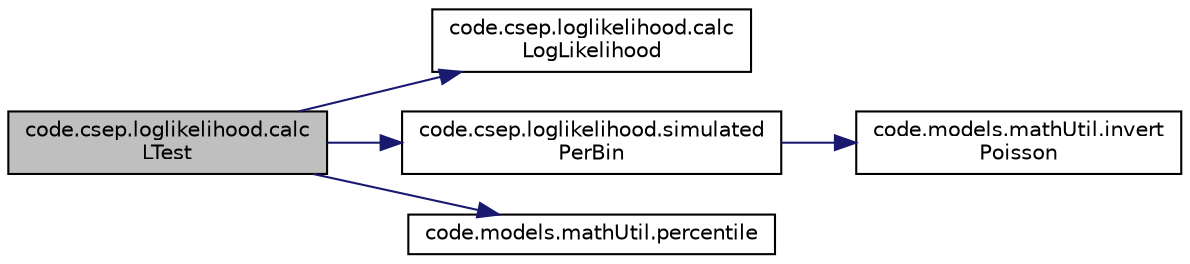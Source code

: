 digraph "code.csep.loglikelihood.calcLTest"
{
  edge [fontname="Helvetica",fontsize="10",labelfontname="Helvetica",labelfontsize="10"];
  node [fontname="Helvetica",fontsize="10",shape=record];
  rankdir="LR";
  Node3 [label="code.csep.loglikelihood.calc\lLTest",height=0.2,width=0.4,color="black", fillcolor="grey75", style="filled", fontcolor="black"];
  Node3 -> Node4 [color="midnightblue",fontsize="10",style="solid",fontname="Helvetica"];
  Node4 [label="code.csep.loglikelihood.calc\lLogLikelihood",height=0.2,width=0.4,color="black", fillcolor="white", style="filled",URL="$namespacecode_1_1csep_1_1loglikelihood.html#a4210aa6f0234a558dc10b7d9efbce3d7"];
  Node3 -> Node5 [color="midnightblue",fontsize="10",style="solid",fontname="Helvetica"];
  Node5 [label="code.csep.loglikelihood.simulated\lPerBin",height=0.2,width=0.4,color="black", fillcolor="white", style="filled",URL="$namespacecode_1_1csep_1_1loglikelihood.html#ae9b5785a731104c5cee5016f4dece75f"];
  Node5 -> Node6 [color="midnightblue",fontsize="10",style="solid",fontname="Helvetica"];
  Node6 [label="code.models.mathUtil.invert\lPoisson",height=0.2,width=0.4,color="black", fillcolor="white", style="filled",URL="$namespacecode_1_1models_1_1math_util.html#ac0f6efe45f2da086c1225392a228983e"];
  Node3 -> Node7 [color="midnightblue",fontsize="10",style="solid",fontname="Helvetica"];
  Node7 [label="code.models.mathUtil.percentile",height=0.2,width=0.4,color="black", fillcolor="white", style="filled",URL="$namespacecode_1_1models_1_1math_util.html#a2415ab497b8fa691c2755ca022d77c48"];
}
